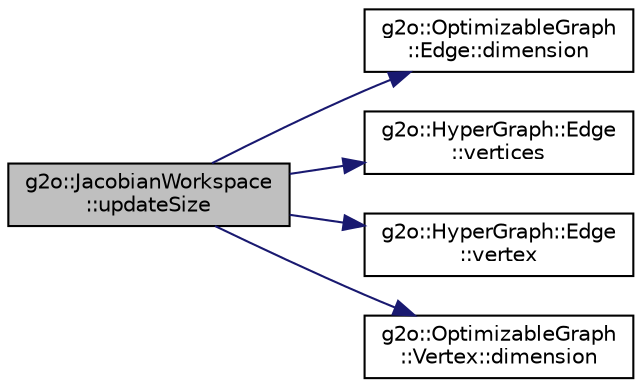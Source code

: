 digraph "g2o::JacobianWorkspace::updateSize"
{
  edge [fontname="Helvetica",fontsize="10",labelfontname="Helvetica",labelfontsize="10"];
  node [fontname="Helvetica",fontsize="10",shape=record];
  rankdir="LR";
  Node2 [label="g2o::JacobianWorkspace\l::updateSize",height=0.2,width=0.4,color="black", fillcolor="grey75", style="filled", fontcolor="black"];
  Node2 -> Node3 [color="midnightblue",fontsize="10",style="solid",fontname="Helvetica"];
  Node3 [label="g2o::OptimizableGraph\l::Edge::dimension",height=0.2,width=0.4,color="black", fillcolor="white", style="filled",URL="$classg2o_1_1_optimizable_graph_1_1_edge.html#a0eb19697e201bd195c45ca78d55fd041",tooltip="returns the dimensions of the error function "];
  Node2 -> Node4 [color="midnightblue",fontsize="10",style="solid",fontname="Helvetica"];
  Node4 [label="g2o::HyperGraph::Edge\l::vertices",height=0.2,width=0.4,color="black", fillcolor="white", style="filled",URL="$classg2o_1_1_hyper_graph_1_1_edge.html#aba1717ff01f972bd39ba992c0d9d9e04"];
  Node2 -> Node5 [color="midnightblue",fontsize="10",style="solid",fontname="Helvetica"];
  Node5 [label="g2o::HyperGraph::Edge\l::vertex",height=0.2,width=0.4,color="black", fillcolor="white", style="filled",URL="$classg2o_1_1_hyper_graph_1_1_edge.html#ab644c1c4e38a0112db1435fbc0233f25"];
  Node2 -> Node6 [color="midnightblue",fontsize="10",style="solid",fontname="Helvetica"];
  Node6 [label="g2o::OptimizableGraph\l::Vertex::dimension",height=0.2,width=0.4,color="black", fillcolor="white", style="filled",URL="$classg2o_1_1_optimizable_graph_1_1_vertex.html#a86feed80301950b100142575b48e4fca",tooltip="dimension of the estimated state belonging to this node "];
}
